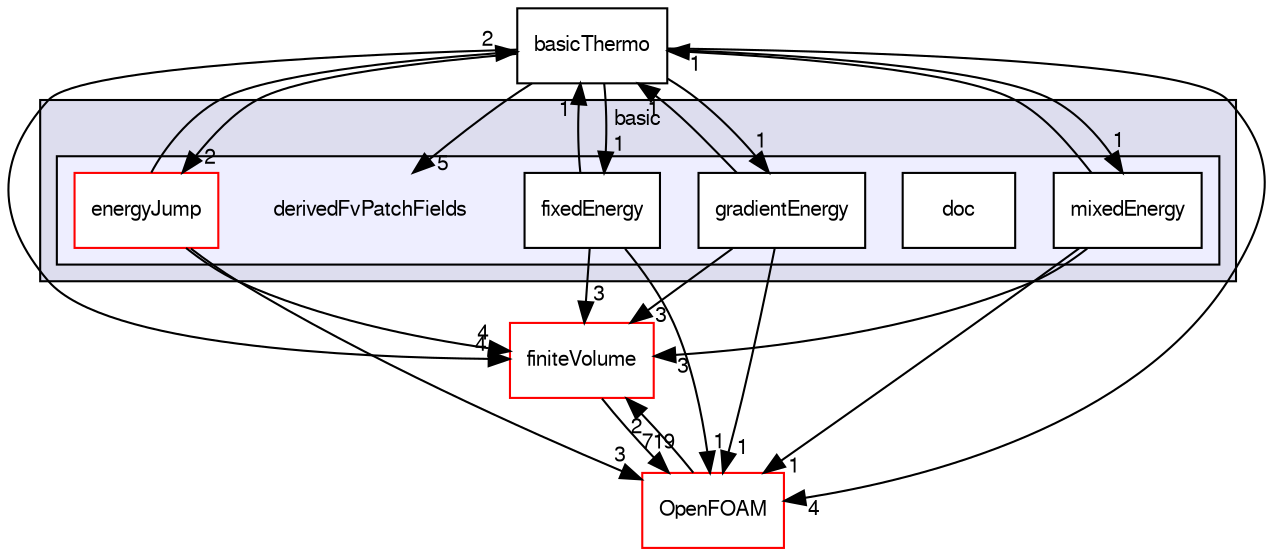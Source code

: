 digraph "src/thermophysicalModels/basic/derivedFvPatchFields" {
  bgcolor=transparent;
  compound=true
  node [ fontsize="10", fontname="FreeSans"];
  edge [ labelfontsize="10", labelfontname="FreeSans"];
  subgraph clusterdir_38cb9973e0eaf6834e10b18bff965c4b {
    graph [ bgcolor="#ddddee", pencolor="black", label="basic" fontname="FreeSans", fontsize="10", URL="dir_38cb9973e0eaf6834e10b18bff965c4b.html"]
  subgraph clusterdir_e16043cb9392d2fae30028e527defb61 {
    graph [ bgcolor="#eeeeff", pencolor="black", label="" URL="dir_e16043cb9392d2fae30028e527defb61.html"];
    dir_e16043cb9392d2fae30028e527defb61 [shape=plaintext label="derivedFvPatchFields"];
    dir_105970a591504fa23bbd4852ae6e1a8b [shape=box label="doc" color="black" fillcolor="white" style="filled" URL="dir_105970a591504fa23bbd4852ae6e1a8b.html"];
    dir_6e9c1db78ba67d023ffd9861716d474a [shape=box label="energyJump" color="red" fillcolor="white" style="filled" URL="dir_6e9c1db78ba67d023ffd9861716d474a.html"];
    dir_88fedbd5e4d5519ddad8342c2af81702 [shape=box label="fixedEnergy" color="black" fillcolor="white" style="filled" URL="dir_88fedbd5e4d5519ddad8342c2af81702.html"];
    dir_01faa60dfafe1e1fdaca175ef2ea0a8a [shape=box label="gradientEnergy" color="black" fillcolor="white" style="filled" URL="dir_01faa60dfafe1e1fdaca175ef2ea0a8a.html"];
    dir_ab9cdd9470b0d9015d1178eb8e5dd583 [shape=box label="mixedEnergy" color="black" fillcolor="white" style="filled" URL="dir_ab9cdd9470b0d9015d1178eb8e5dd583.html"];
  }
  }
  dir_9bd15774b555cf7259a6fa18f99fe99b [shape=box label="finiteVolume" color="red" URL="dir_9bd15774b555cf7259a6fa18f99fe99b.html"];
  dir_c5473ff19b20e6ec4dfe5c310b3778a8 [shape=box label="OpenFOAM" color="red" URL="dir_c5473ff19b20e6ec4dfe5c310b3778a8.html"];
  dir_ba216299fdd5e0812ff0312bad2cf033 [shape=box label="basicThermo" URL="dir_ba216299fdd5e0812ff0312bad2cf033.html"];
  dir_9bd15774b555cf7259a6fa18f99fe99b->dir_c5473ff19b20e6ec4dfe5c310b3778a8 [headlabel="719", labeldistance=1.5 headhref="dir_000727_001706.html"];
  dir_88fedbd5e4d5519ddad8342c2af81702->dir_9bd15774b555cf7259a6fa18f99fe99b [headlabel="3", labeldistance=1.5 headhref="dir_002532_000727.html"];
  dir_88fedbd5e4d5519ddad8342c2af81702->dir_c5473ff19b20e6ec4dfe5c310b3778a8 [headlabel="1", labeldistance=1.5 headhref="dir_002532_001706.html"];
  dir_88fedbd5e4d5519ddad8342c2af81702->dir_ba216299fdd5e0812ff0312bad2cf033 [headlabel="1", labeldistance=1.5 headhref="dir_002532_002526.html"];
  dir_6e9c1db78ba67d023ffd9861716d474a->dir_9bd15774b555cf7259a6fa18f99fe99b [headlabel="4", labeldistance=1.5 headhref="dir_002529_000727.html"];
  dir_6e9c1db78ba67d023ffd9861716d474a->dir_c5473ff19b20e6ec4dfe5c310b3778a8 [headlabel="3", labeldistance=1.5 headhref="dir_002529_001706.html"];
  dir_6e9c1db78ba67d023ffd9861716d474a->dir_ba216299fdd5e0812ff0312bad2cf033 [headlabel="2", labeldistance=1.5 headhref="dir_002529_002526.html"];
  dir_01faa60dfafe1e1fdaca175ef2ea0a8a->dir_9bd15774b555cf7259a6fa18f99fe99b [headlabel="3", labeldistance=1.5 headhref="dir_002533_000727.html"];
  dir_01faa60dfafe1e1fdaca175ef2ea0a8a->dir_c5473ff19b20e6ec4dfe5c310b3778a8 [headlabel="1", labeldistance=1.5 headhref="dir_002533_001706.html"];
  dir_01faa60dfafe1e1fdaca175ef2ea0a8a->dir_ba216299fdd5e0812ff0312bad2cf033 [headlabel="1", labeldistance=1.5 headhref="dir_002533_002526.html"];
  dir_ab9cdd9470b0d9015d1178eb8e5dd583->dir_9bd15774b555cf7259a6fa18f99fe99b [headlabel="3", labeldistance=1.5 headhref="dir_002534_000727.html"];
  dir_ab9cdd9470b0d9015d1178eb8e5dd583->dir_c5473ff19b20e6ec4dfe5c310b3778a8 [headlabel="1", labeldistance=1.5 headhref="dir_002534_001706.html"];
  dir_ab9cdd9470b0d9015d1178eb8e5dd583->dir_ba216299fdd5e0812ff0312bad2cf033 [headlabel="1", labeldistance=1.5 headhref="dir_002534_002526.html"];
  dir_c5473ff19b20e6ec4dfe5c310b3778a8->dir_9bd15774b555cf7259a6fa18f99fe99b [headlabel="2", labeldistance=1.5 headhref="dir_001706_000727.html"];
  dir_ba216299fdd5e0812ff0312bad2cf033->dir_9bd15774b555cf7259a6fa18f99fe99b [headlabel="4", labeldistance=1.5 headhref="dir_002526_000727.html"];
  dir_ba216299fdd5e0812ff0312bad2cf033->dir_88fedbd5e4d5519ddad8342c2af81702 [headlabel="1", labeldistance=1.5 headhref="dir_002526_002532.html"];
  dir_ba216299fdd5e0812ff0312bad2cf033->dir_6e9c1db78ba67d023ffd9861716d474a [headlabel="2", labeldistance=1.5 headhref="dir_002526_002529.html"];
  dir_ba216299fdd5e0812ff0312bad2cf033->dir_e16043cb9392d2fae30028e527defb61 [headlabel="5", labeldistance=1.5 headhref="dir_002526_002527.html"];
  dir_ba216299fdd5e0812ff0312bad2cf033->dir_01faa60dfafe1e1fdaca175ef2ea0a8a [headlabel="1", labeldistance=1.5 headhref="dir_002526_002533.html"];
  dir_ba216299fdd5e0812ff0312bad2cf033->dir_ab9cdd9470b0d9015d1178eb8e5dd583 [headlabel="1", labeldistance=1.5 headhref="dir_002526_002534.html"];
  dir_ba216299fdd5e0812ff0312bad2cf033->dir_c5473ff19b20e6ec4dfe5c310b3778a8 [headlabel="4", labeldistance=1.5 headhref="dir_002526_001706.html"];
}
